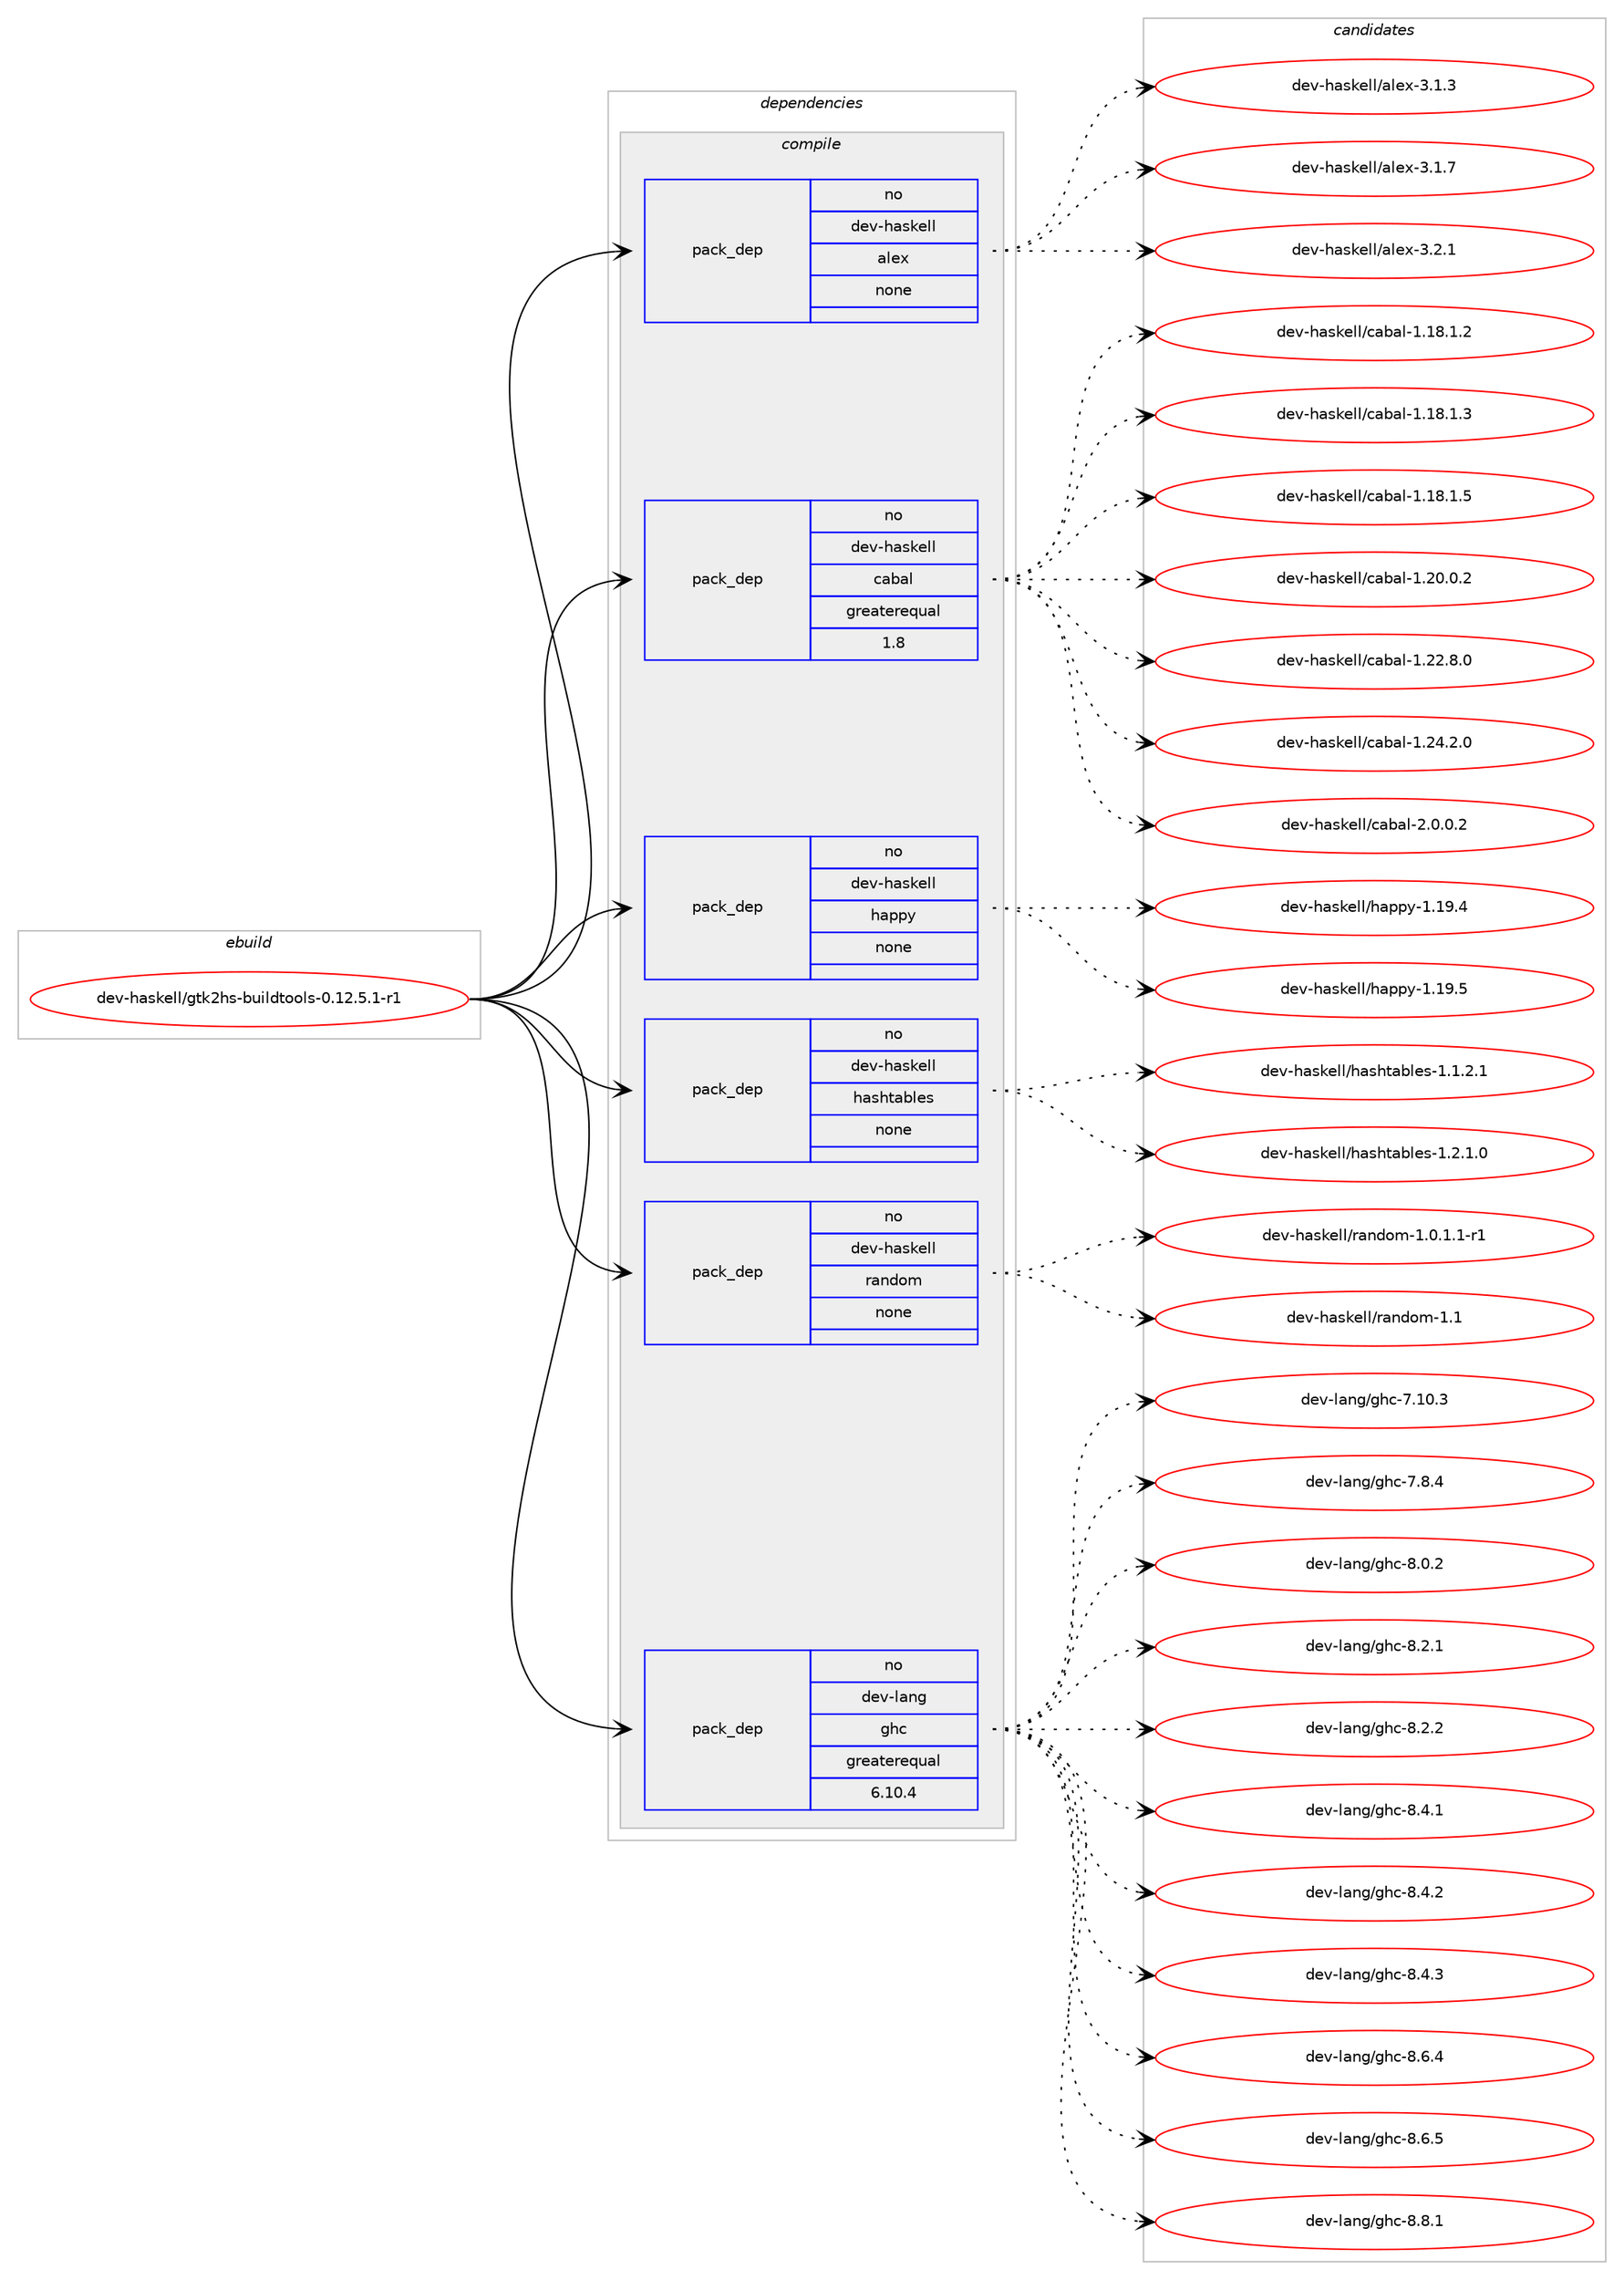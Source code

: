 digraph prolog {

# *************
# Graph options
# *************

newrank=true;
concentrate=true;
compound=true;
graph [rankdir=LR,fontname=Helvetica,fontsize=10,ranksep=1.5];#, ranksep=2.5, nodesep=0.2];
edge  [arrowhead=vee];
node  [fontname=Helvetica,fontsize=10];

# **********
# The ebuild
# **********

subgraph cluster_leftcol {
color=gray;
rank=same;
label=<<i>ebuild</i>>;
id [label="dev-haskell/gtk2hs-buildtools-0.12.5.1-r1", color=red, width=4, href="../dev-haskell/gtk2hs-buildtools-0.12.5.1-r1.svg"];
}

# ****************
# The dependencies
# ****************

subgraph cluster_midcol {
color=gray;
label=<<i>dependencies</i>>;
subgraph cluster_compile {
fillcolor="#eeeeee";
style=filled;
label=<<i>compile</i>>;
subgraph pack397351 {
dependency533482 [label=<<TABLE BORDER="0" CELLBORDER="1" CELLSPACING="0" CELLPADDING="4" WIDTH="220"><TR><TD ROWSPAN="6" CELLPADDING="30">pack_dep</TD></TR><TR><TD WIDTH="110">no</TD></TR><TR><TD>dev-haskell</TD></TR><TR><TD>alex</TD></TR><TR><TD>none</TD></TR><TR><TD></TD></TR></TABLE>>, shape=none, color=blue];
}
id:e -> dependency533482:w [weight=20,style="solid",arrowhead="vee"];
subgraph pack397352 {
dependency533483 [label=<<TABLE BORDER="0" CELLBORDER="1" CELLSPACING="0" CELLPADDING="4" WIDTH="220"><TR><TD ROWSPAN="6" CELLPADDING="30">pack_dep</TD></TR><TR><TD WIDTH="110">no</TD></TR><TR><TD>dev-haskell</TD></TR><TR><TD>cabal</TD></TR><TR><TD>greaterequal</TD></TR><TR><TD>1.8</TD></TR></TABLE>>, shape=none, color=blue];
}
id:e -> dependency533483:w [weight=20,style="solid",arrowhead="vee"];
subgraph pack397353 {
dependency533484 [label=<<TABLE BORDER="0" CELLBORDER="1" CELLSPACING="0" CELLPADDING="4" WIDTH="220"><TR><TD ROWSPAN="6" CELLPADDING="30">pack_dep</TD></TR><TR><TD WIDTH="110">no</TD></TR><TR><TD>dev-haskell</TD></TR><TR><TD>happy</TD></TR><TR><TD>none</TD></TR><TR><TD></TD></TR></TABLE>>, shape=none, color=blue];
}
id:e -> dependency533484:w [weight=20,style="solid",arrowhead="vee"];
subgraph pack397354 {
dependency533485 [label=<<TABLE BORDER="0" CELLBORDER="1" CELLSPACING="0" CELLPADDING="4" WIDTH="220"><TR><TD ROWSPAN="6" CELLPADDING="30">pack_dep</TD></TR><TR><TD WIDTH="110">no</TD></TR><TR><TD>dev-haskell</TD></TR><TR><TD>hashtables</TD></TR><TR><TD>none</TD></TR><TR><TD></TD></TR></TABLE>>, shape=none, color=blue];
}
id:e -> dependency533485:w [weight=20,style="solid",arrowhead="vee"];
subgraph pack397355 {
dependency533486 [label=<<TABLE BORDER="0" CELLBORDER="1" CELLSPACING="0" CELLPADDING="4" WIDTH="220"><TR><TD ROWSPAN="6" CELLPADDING="30">pack_dep</TD></TR><TR><TD WIDTH="110">no</TD></TR><TR><TD>dev-haskell</TD></TR><TR><TD>random</TD></TR><TR><TD>none</TD></TR><TR><TD></TD></TR></TABLE>>, shape=none, color=blue];
}
id:e -> dependency533486:w [weight=20,style="solid",arrowhead="vee"];
subgraph pack397356 {
dependency533487 [label=<<TABLE BORDER="0" CELLBORDER="1" CELLSPACING="0" CELLPADDING="4" WIDTH="220"><TR><TD ROWSPAN="6" CELLPADDING="30">pack_dep</TD></TR><TR><TD WIDTH="110">no</TD></TR><TR><TD>dev-lang</TD></TR><TR><TD>ghc</TD></TR><TR><TD>greaterequal</TD></TR><TR><TD>6.10.4</TD></TR></TABLE>>, shape=none, color=blue];
}
id:e -> dependency533487:w [weight=20,style="solid",arrowhead="vee"];
}
subgraph cluster_compileandrun {
fillcolor="#eeeeee";
style=filled;
label=<<i>compile and run</i>>;
}
subgraph cluster_run {
fillcolor="#eeeeee";
style=filled;
label=<<i>run</i>>;
}
}

# **************
# The candidates
# **************

subgraph cluster_choices {
rank=same;
color=gray;
label=<<i>candidates</i>>;

subgraph choice397351 {
color=black;
nodesep=1;
choice10010111845104971151071011081084797108101120455146494651 [label="dev-haskell/alex-3.1.3", color=red, width=4,href="../dev-haskell/alex-3.1.3.svg"];
choice10010111845104971151071011081084797108101120455146494655 [label="dev-haskell/alex-3.1.7", color=red, width=4,href="../dev-haskell/alex-3.1.7.svg"];
choice10010111845104971151071011081084797108101120455146504649 [label="dev-haskell/alex-3.2.1", color=red, width=4,href="../dev-haskell/alex-3.2.1.svg"];
dependency533482:e -> choice10010111845104971151071011081084797108101120455146494651:w [style=dotted,weight="100"];
dependency533482:e -> choice10010111845104971151071011081084797108101120455146494655:w [style=dotted,weight="100"];
dependency533482:e -> choice10010111845104971151071011081084797108101120455146504649:w [style=dotted,weight="100"];
}
subgraph choice397352 {
color=black;
nodesep=1;
choice10010111845104971151071011081084799979897108454946495646494650 [label="dev-haskell/cabal-1.18.1.2", color=red, width=4,href="../dev-haskell/cabal-1.18.1.2.svg"];
choice10010111845104971151071011081084799979897108454946495646494651 [label="dev-haskell/cabal-1.18.1.3", color=red, width=4,href="../dev-haskell/cabal-1.18.1.3.svg"];
choice10010111845104971151071011081084799979897108454946495646494653 [label="dev-haskell/cabal-1.18.1.5", color=red, width=4,href="../dev-haskell/cabal-1.18.1.5.svg"];
choice10010111845104971151071011081084799979897108454946504846484650 [label="dev-haskell/cabal-1.20.0.2", color=red, width=4,href="../dev-haskell/cabal-1.20.0.2.svg"];
choice10010111845104971151071011081084799979897108454946505046564648 [label="dev-haskell/cabal-1.22.8.0", color=red, width=4,href="../dev-haskell/cabal-1.22.8.0.svg"];
choice10010111845104971151071011081084799979897108454946505246504648 [label="dev-haskell/cabal-1.24.2.0", color=red, width=4,href="../dev-haskell/cabal-1.24.2.0.svg"];
choice100101118451049711510710110810847999798971084550464846484650 [label="dev-haskell/cabal-2.0.0.2", color=red, width=4,href="../dev-haskell/cabal-2.0.0.2.svg"];
dependency533483:e -> choice10010111845104971151071011081084799979897108454946495646494650:w [style=dotted,weight="100"];
dependency533483:e -> choice10010111845104971151071011081084799979897108454946495646494651:w [style=dotted,weight="100"];
dependency533483:e -> choice10010111845104971151071011081084799979897108454946495646494653:w [style=dotted,weight="100"];
dependency533483:e -> choice10010111845104971151071011081084799979897108454946504846484650:w [style=dotted,weight="100"];
dependency533483:e -> choice10010111845104971151071011081084799979897108454946505046564648:w [style=dotted,weight="100"];
dependency533483:e -> choice10010111845104971151071011081084799979897108454946505246504648:w [style=dotted,weight="100"];
dependency533483:e -> choice100101118451049711510710110810847999798971084550464846484650:w [style=dotted,weight="100"];
}
subgraph choice397353 {
color=black;
nodesep=1;
choice1001011184510497115107101108108471049711211212145494649574652 [label="dev-haskell/happy-1.19.4", color=red, width=4,href="../dev-haskell/happy-1.19.4.svg"];
choice1001011184510497115107101108108471049711211212145494649574653 [label="dev-haskell/happy-1.19.5", color=red, width=4,href="../dev-haskell/happy-1.19.5.svg"];
dependency533484:e -> choice1001011184510497115107101108108471049711211212145494649574652:w [style=dotted,weight="100"];
dependency533484:e -> choice1001011184510497115107101108108471049711211212145494649574653:w [style=dotted,weight="100"];
}
subgraph choice397354 {
color=black;
nodesep=1;
choice1001011184510497115107101108108471049711510411697981081011154549464946504649 [label="dev-haskell/hashtables-1.1.2.1", color=red, width=4,href="../dev-haskell/hashtables-1.1.2.1.svg"];
choice1001011184510497115107101108108471049711510411697981081011154549465046494648 [label="dev-haskell/hashtables-1.2.1.0", color=red, width=4,href="../dev-haskell/hashtables-1.2.1.0.svg"];
dependency533485:e -> choice1001011184510497115107101108108471049711510411697981081011154549464946504649:w [style=dotted,weight="100"];
dependency533485:e -> choice1001011184510497115107101108108471049711510411697981081011154549465046494648:w [style=dotted,weight="100"];
}
subgraph choice397355 {
color=black;
nodesep=1;
choice1001011184510497115107101108108471149711010011110945494648464946494511449 [label="dev-haskell/random-1.0.1.1-r1", color=red, width=4,href="../dev-haskell/random-1.0.1.1-r1.svg"];
choice1001011184510497115107101108108471149711010011110945494649 [label="dev-haskell/random-1.1", color=red, width=4,href="../dev-haskell/random-1.1.svg"];
dependency533486:e -> choice1001011184510497115107101108108471149711010011110945494648464946494511449:w [style=dotted,weight="100"];
dependency533486:e -> choice1001011184510497115107101108108471149711010011110945494649:w [style=dotted,weight="100"];
}
subgraph choice397356 {
color=black;
nodesep=1;
choice1001011184510897110103471031049945554649484651 [label="dev-lang/ghc-7.10.3", color=red, width=4,href="../dev-lang/ghc-7.10.3.svg"];
choice10010111845108971101034710310499455546564652 [label="dev-lang/ghc-7.8.4", color=red, width=4,href="../dev-lang/ghc-7.8.4.svg"];
choice10010111845108971101034710310499455646484650 [label="dev-lang/ghc-8.0.2", color=red, width=4,href="../dev-lang/ghc-8.0.2.svg"];
choice10010111845108971101034710310499455646504649 [label="dev-lang/ghc-8.2.1", color=red, width=4,href="../dev-lang/ghc-8.2.1.svg"];
choice10010111845108971101034710310499455646504650 [label="dev-lang/ghc-8.2.2", color=red, width=4,href="../dev-lang/ghc-8.2.2.svg"];
choice10010111845108971101034710310499455646524649 [label="dev-lang/ghc-8.4.1", color=red, width=4,href="../dev-lang/ghc-8.4.1.svg"];
choice10010111845108971101034710310499455646524650 [label="dev-lang/ghc-8.4.2", color=red, width=4,href="../dev-lang/ghc-8.4.2.svg"];
choice10010111845108971101034710310499455646524651 [label="dev-lang/ghc-8.4.3", color=red, width=4,href="../dev-lang/ghc-8.4.3.svg"];
choice10010111845108971101034710310499455646544652 [label="dev-lang/ghc-8.6.4", color=red, width=4,href="../dev-lang/ghc-8.6.4.svg"];
choice10010111845108971101034710310499455646544653 [label="dev-lang/ghc-8.6.5", color=red, width=4,href="../dev-lang/ghc-8.6.5.svg"];
choice10010111845108971101034710310499455646564649 [label="dev-lang/ghc-8.8.1", color=red, width=4,href="../dev-lang/ghc-8.8.1.svg"];
dependency533487:e -> choice1001011184510897110103471031049945554649484651:w [style=dotted,weight="100"];
dependency533487:e -> choice10010111845108971101034710310499455546564652:w [style=dotted,weight="100"];
dependency533487:e -> choice10010111845108971101034710310499455646484650:w [style=dotted,weight="100"];
dependency533487:e -> choice10010111845108971101034710310499455646504649:w [style=dotted,weight="100"];
dependency533487:e -> choice10010111845108971101034710310499455646504650:w [style=dotted,weight="100"];
dependency533487:e -> choice10010111845108971101034710310499455646524649:w [style=dotted,weight="100"];
dependency533487:e -> choice10010111845108971101034710310499455646524650:w [style=dotted,weight="100"];
dependency533487:e -> choice10010111845108971101034710310499455646524651:w [style=dotted,weight="100"];
dependency533487:e -> choice10010111845108971101034710310499455646544652:w [style=dotted,weight="100"];
dependency533487:e -> choice10010111845108971101034710310499455646544653:w [style=dotted,weight="100"];
dependency533487:e -> choice10010111845108971101034710310499455646564649:w [style=dotted,weight="100"];
}
}

}
